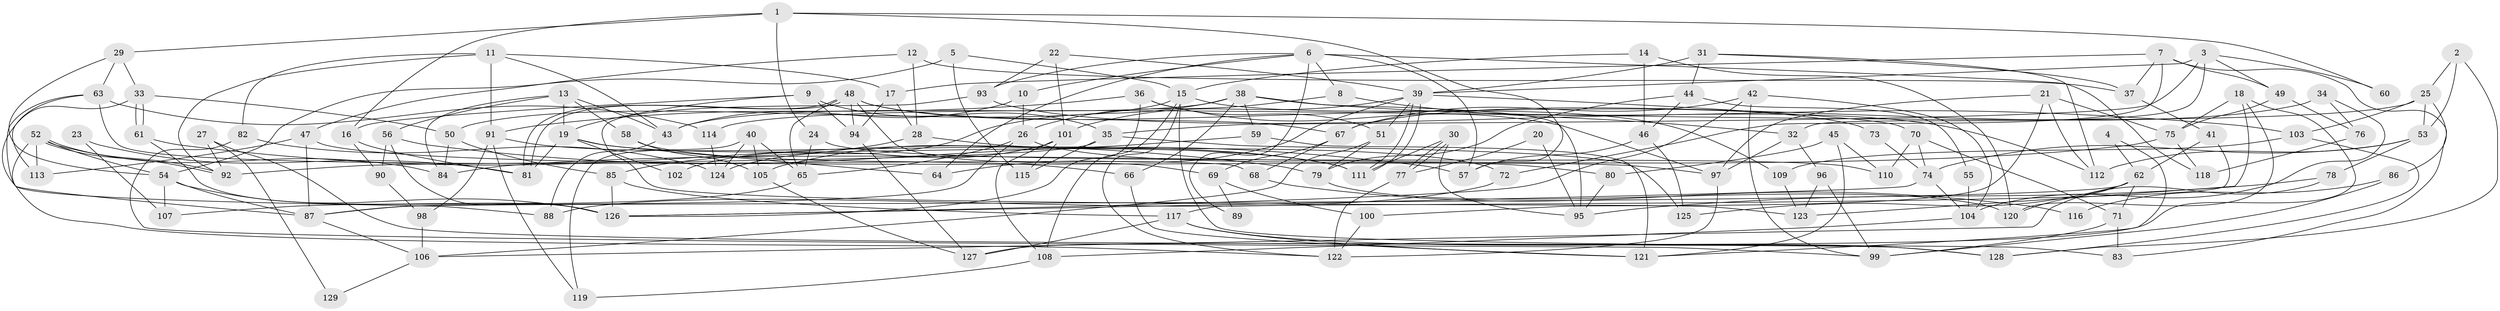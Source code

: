 // Generated by graph-tools (version 1.1) at 2025/50/03/09/25 03:50:06]
// undirected, 129 vertices, 258 edges
graph export_dot {
graph [start="1"]
  node [color=gray90,style=filled];
  1;
  2;
  3;
  4;
  5;
  6;
  7;
  8;
  9;
  10;
  11;
  12;
  13;
  14;
  15;
  16;
  17;
  18;
  19;
  20;
  21;
  22;
  23;
  24;
  25;
  26;
  27;
  28;
  29;
  30;
  31;
  32;
  33;
  34;
  35;
  36;
  37;
  38;
  39;
  40;
  41;
  42;
  43;
  44;
  45;
  46;
  47;
  48;
  49;
  50;
  51;
  52;
  53;
  54;
  55;
  56;
  57;
  58;
  59;
  60;
  61;
  62;
  63;
  64;
  65;
  66;
  67;
  68;
  69;
  70;
  71;
  72;
  73;
  74;
  75;
  76;
  77;
  78;
  79;
  80;
  81;
  82;
  83;
  84;
  85;
  86;
  87;
  88;
  89;
  90;
  91;
  92;
  93;
  94;
  95;
  96;
  97;
  98;
  99;
  100;
  101;
  102;
  103;
  104;
  105;
  106;
  107;
  108;
  109;
  110;
  111;
  112;
  113;
  114;
  115;
  116;
  117;
  118;
  119;
  120;
  121;
  122;
  123;
  124;
  125;
  126;
  127;
  128;
  129;
  1 -- 16;
  1 -- 29;
  1 -- 24;
  1 -- 57;
  1 -- 60;
  2 -- 25;
  2 -- 53;
  2 -- 128;
  3 -- 35;
  3 -- 39;
  3 -- 32;
  3 -- 49;
  3 -- 60;
  4 -- 121;
  4 -- 62;
  5 -- 15;
  5 -- 54;
  5 -- 115;
  6 -- 10;
  6 -- 57;
  6 -- 8;
  6 -- 64;
  6 -- 89;
  6 -- 93;
  6 -- 118;
  7 -- 37;
  7 -- 49;
  7 -- 17;
  7 -- 72;
  7 -- 83;
  8 -- 32;
  8 -- 26;
  9 -- 19;
  9 -- 35;
  9 -- 16;
  9 -- 94;
  10 -- 43;
  10 -- 26;
  11 -- 82;
  11 -- 17;
  11 -- 43;
  11 -- 91;
  11 -- 92;
  12 -- 28;
  12 -- 37;
  12 -- 47;
  13 -- 84;
  13 -- 19;
  13 -- 43;
  13 -- 56;
  13 -- 58;
  14 -- 15;
  14 -- 120;
  14 -- 46;
  15 -- 83;
  15 -- 108;
  15 -- 50;
  15 -- 73;
  15 -- 122;
  16 -- 90;
  16 -- 81;
  17 -- 28;
  17 -- 94;
  18 -- 75;
  18 -- 127;
  18 -- 120;
  18 -- 123;
  19 -- 81;
  19 -- 64;
  19 -- 102;
  19 -- 111;
  20 -- 95;
  20 -- 77;
  21 -- 75;
  21 -- 97;
  21 -- 100;
  21 -- 112;
  22 -- 101;
  22 -- 93;
  22 -- 39;
  23 -- 107;
  23 -- 81;
  24 -- 65;
  24 -- 110;
  25 -- 114;
  25 -- 103;
  25 -- 53;
  25 -- 86;
  26 -- 80;
  26 -- 65;
  26 -- 87;
  27 -- 92;
  27 -- 128;
  27 -- 129;
  28 -- 85;
  28 -- 72;
  29 -- 33;
  29 -- 54;
  29 -- 63;
  30 -- 111;
  30 -- 77;
  30 -- 77;
  30 -- 95;
  31 -- 39;
  31 -- 112;
  31 -- 37;
  31 -- 44;
  32 -- 97;
  32 -- 96;
  33 -- 87;
  33 -- 61;
  33 -- 61;
  33 -- 50;
  34 -- 67;
  34 -- 104;
  34 -- 76;
  35 -- 92;
  35 -- 125;
  35 -- 115;
  36 -- 91;
  36 -- 126;
  36 -- 51;
  36 -- 97;
  37 -- 41;
  38 -- 95;
  38 -- 43;
  38 -- 59;
  38 -- 66;
  38 -- 102;
  38 -- 103;
  39 -- 111;
  39 -- 111;
  39 -- 51;
  39 -- 64;
  39 -- 70;
  39 -- 101;
  40 -- 65;
  40 -- 105;
  40 -- 119;
  40 -- 124;
  41 -- 62;
  41 -- 117;
  42 -- 67;
  42 -- 99;
  42 -- 104;
  42 -- 126;
  43 -- 88;
  44 -- 46;
  44 -- 55;
  44 -- 79;
  45 -- 121;
  45 -- 110;
  45 -- 80;
  46 -- 57;
  46 -- 125;
  47 -- 87;
  47 -- 97;
  47 -- 113;
  48 -- 81;
  48 -- 81;
  48 -- 94;
  48 -- 65;
  48 -- 67;
  48 -- 69;
  48 -- 109;
  49 -- 75;
  49 -- 76;
  50 -- 84;
  50 -- 85;
  51 -- 79;
  51 -- 106;
  52 -- 122;
  52 -- 92;
  52 -- 92;
  52 -- 54;
  52 -- 84;
  52 -- 113;
  53 -- 74;
  53 -- 78;
  53 -- 112;
  54 -- 126;
  54 -- 87;
  54 -- 107;
  55 -- 104;
  56 -- 126;
  56 -- 57;
  56 -- 90;
  58 -- 66;
  58 -- 105;
  59 -- 105;
  59 -- 121;
  61 -- 79;
  61 -- 126;
  62 -- 120;
  62 -- 87;
  62 -- 71;
  62 -- 125;
  63 -- 113;
  63 -- 68;
  63 -- 88;
  63 -- 114;
  65 -- 107;
  66 -- 121;
  67 -- 69;
  67 -- 68;
  68 -- 116;
  69 -- 100;
  69 -- 89;
  70 -- 74;
  70 -- 71;
  70 -- 110;
  71 -- 83;
  71 -- 99;
  72 -- 88;
  73 -- 74;
  74 -- 126;
  74 -- 104;
  75 -- 84;
  75 -- 118;
  76 -- 118;
  77 -- 122;
  78 -- 106;
  78 -- 95;
  79 -- 120;
  80 -- 95;
  82 -- 99;
  82 -- 124;
  85 -- 126;
  85 -- 117;
  86 -- 99;
  86 -- 116;
  87 -- 106;
  90 -- 98;
  91 -- 111;
  91 -- 98;
  91 -- 119;
  93 -- 112;
  93 -- 123;
  94 -- 127;
  96 -- 123;
  96 -- 99;
  97 -- 122;
  98 -- 106;
  100 -- 122;
  101 -- 115;
  101 -- 108;
  101 -- 124;
  103 -- 109;
  103 -- 128;
  104 -- 108;
  105 -- 127;
  106 -- 129;
  108 -- 119;
  109 -- 123;
  114 -- 124;
  117 -- 128;
  117 -- 121;
  117 -- 127;
}
